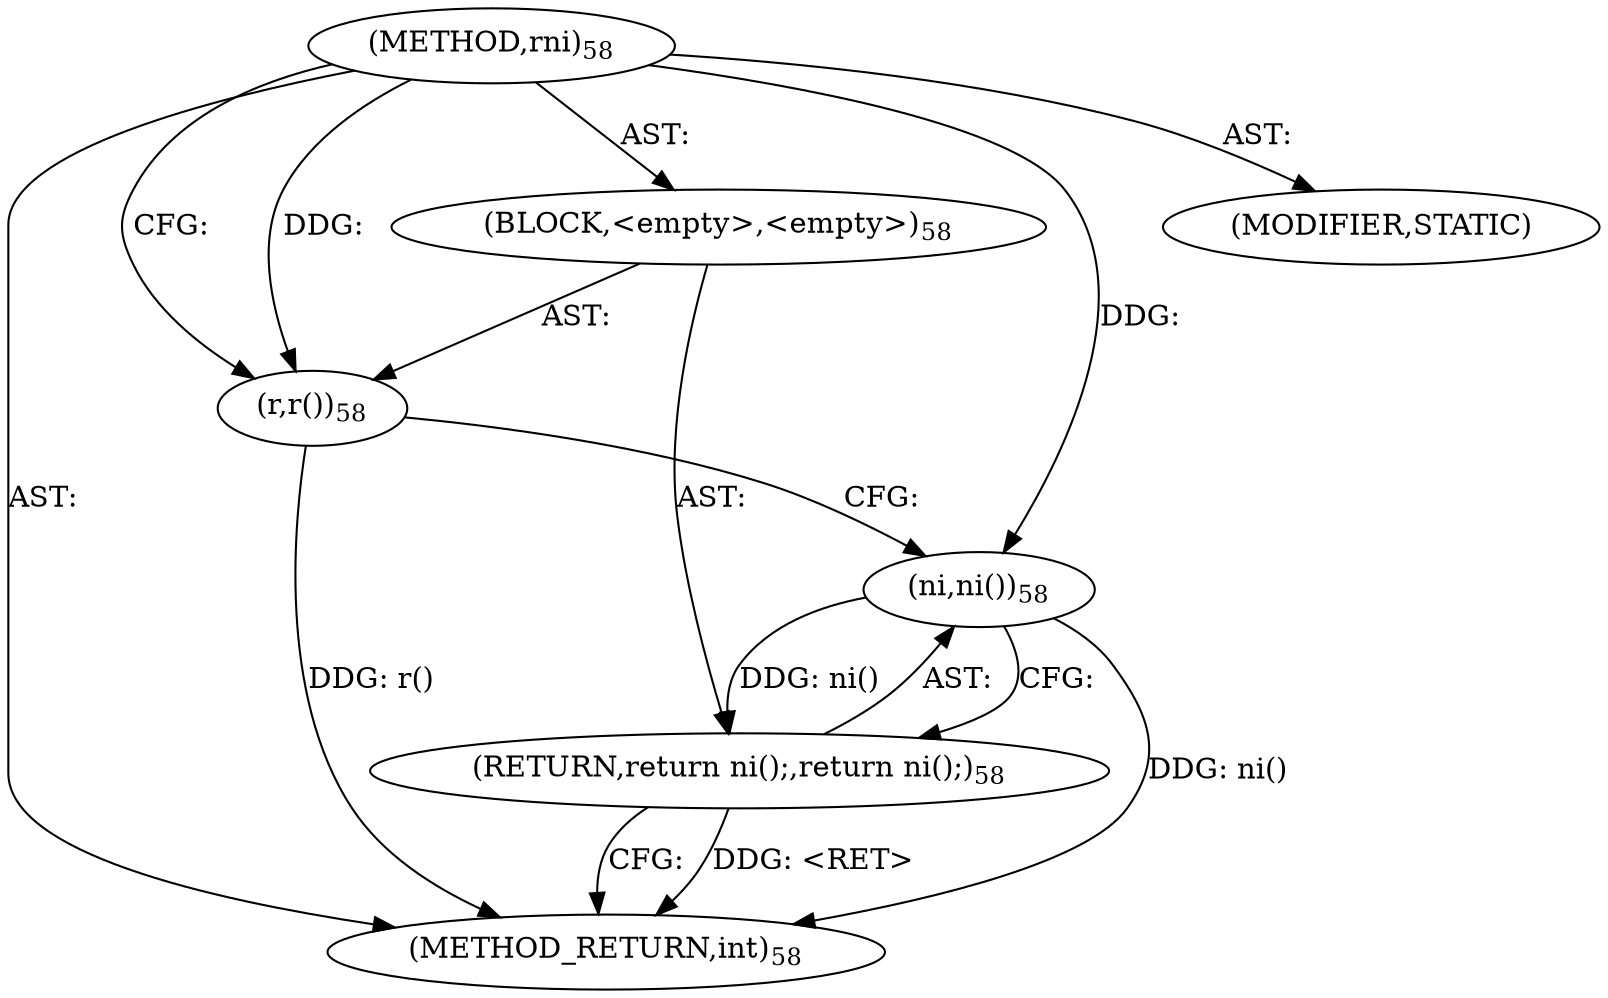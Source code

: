 digraph "rni" {  
"308" [label = <(METHOD,rni)<SUB>58</SUB>> ]
"309" [label = <(BLOCK,&lt;empty&gt;,&lt;empty&gt;)<SUB>58</SUB>> ]
"310" [label = <(r,r())<SUB>58</SUB>> ]
"311" [label = <(RETURN,return ni();,return ni();)<SUB>58</SUB>> ]
"312" [label = <(ni,ni())<SUB>58</SUB>> ]
"313" [label = <(MODIFIER,STATIC)> ]
"314" [label = <(METHOD_RETURN,int)<SUB>58</SUB>> ]
  "308" -> "309"  [ label = "AST: "] 
  "308" -> "313"  [ label = "AST: "] 
  "308" -> "314"  [ label = "AST: "] 
  "309" -> "310"  [ label = "AST: "] 
  "309" -> "311"  [ label = "AST: "] 
  "311" -> "312"  [ label = "AST: "] 
  "310" -> "312"  [ label = "CFG: "] 
  "311" -> "314"  [ label = "CFG: "] 
  "312" -> "311"  [ label = "CFG: "] 
  "308" -> "310"  [ label = "CFG: "] 
  "311" -> "314"  [ label = "DDG: &lt;RET&gt;"] 
  "310" -> "314"  [ label = "DDG: r()"] 
  "312" -> "314"  [ label = "DDG: ni()"] 
  "308" -> "310"  [ label = "DDG: "] 
  "312" -> "311"  [ label = "DDG: ni()"] 
  "308" -> "312"  [ label = "DDG: "] 
}
